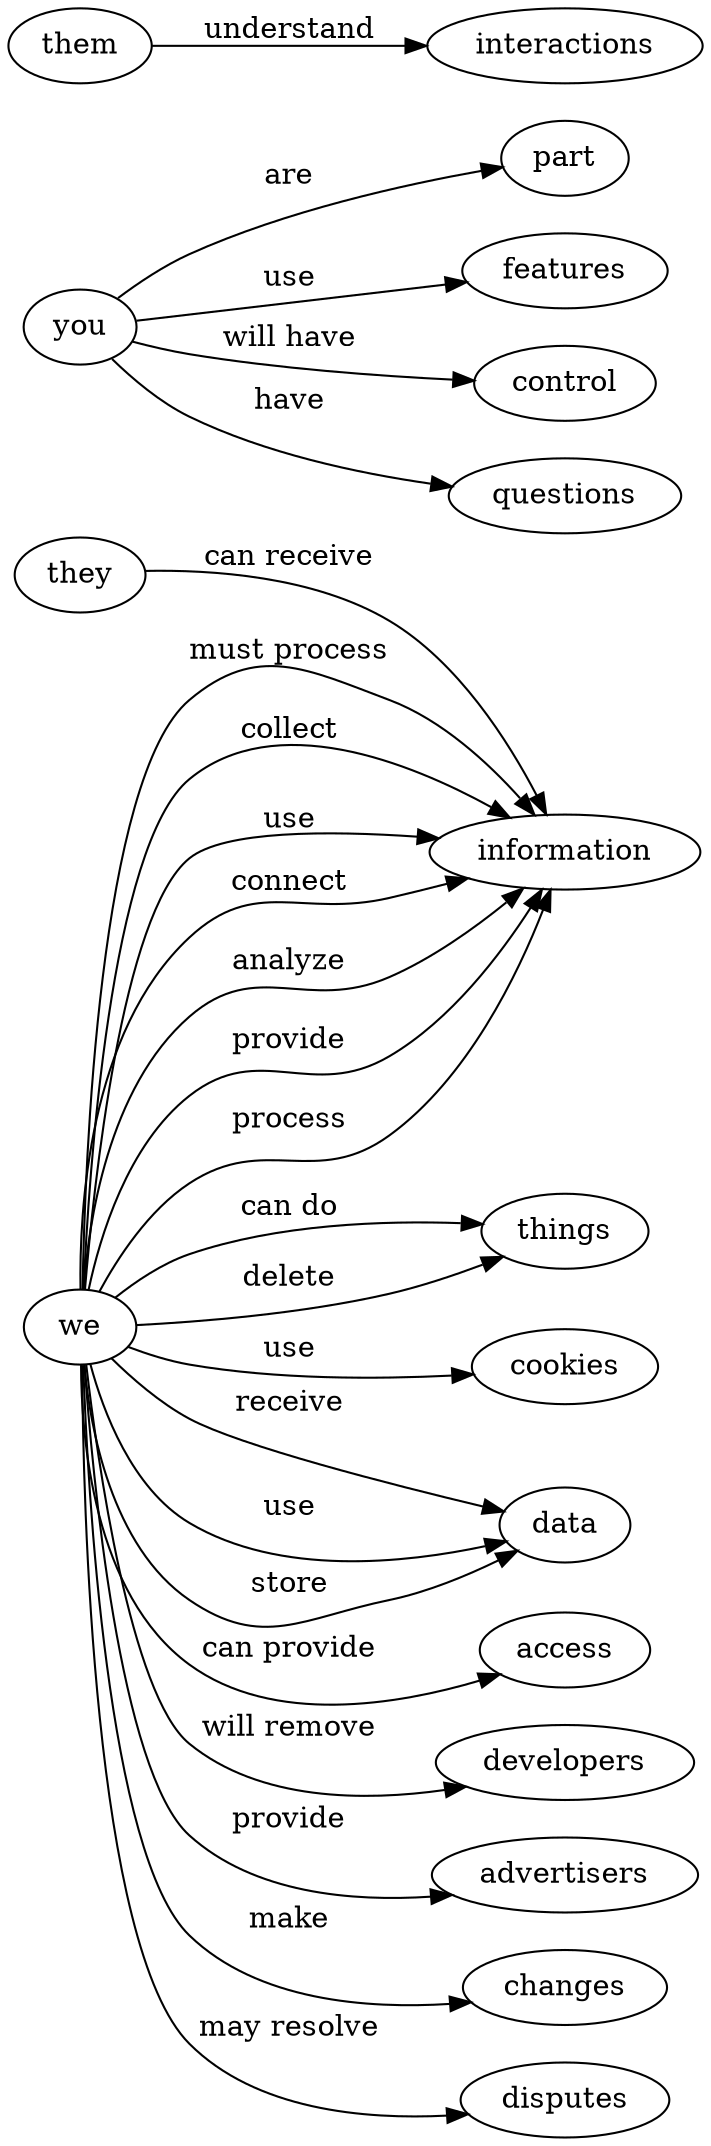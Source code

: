 digraph G {
  rankdir=LR;
  we->information [ label = "must process" ];
  we->things [ label = "can do" ];
  we->information [ label = "collect" ];
  you->part [ label = "are" ];
  you->features [ label = "use" ];
  we->information [ label = "use" ];
  we->cookies [ label = "use" ];
  we->data [ label = "receive" ];
  we->information [ label = "connect" ];
  you->control [ label = "will have" ];
  we->data [ label = "use" ];
  we->information [ label = "analyze" ];
  we->access [ label = "can provide" ];
  they->information [ label = "can receive" ];
  we->developers [ label = "will remove" ];
  them->interactions [ label = "understand" ];
  we->advertisers [ label = "provide" ];
  we->information [ label = "provide" ];
  we->information [ label = "process" ];
  we->data [ label = "store" ];
  we->things [ label = "delete" ];
  we->changes [ label = "make" ];
  you->questions [ label = "have" ];
  we->disputes [ label = "may resolve" ];
}
